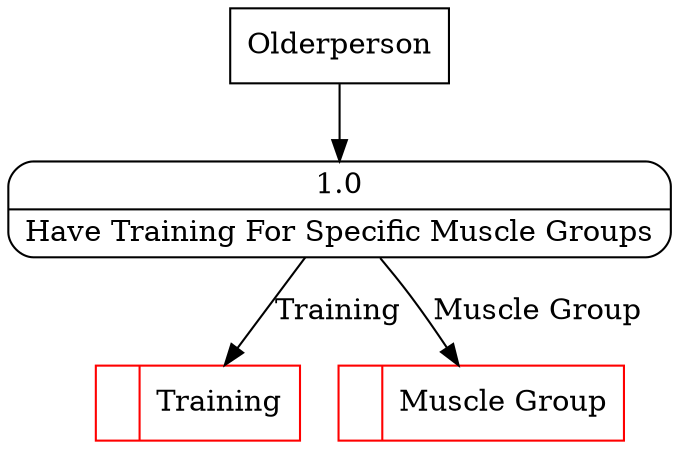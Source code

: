 digraph dfd2{ 
node[shape=record]
200 [label="<f0>  |<f1> Training " color=red];
201 [label="<f0>  |<f1> Muscle Group " color=red];
202 [label="Olderperson" shape=box];
203 [label="{<f0> 1.0|<f1> Have Training For Specific Muscle Groups }" shape=Mrecord];
202 -> 203
203 -> 200 [label="Training"]
203 -> 201 [label="Muscle Group"]
}